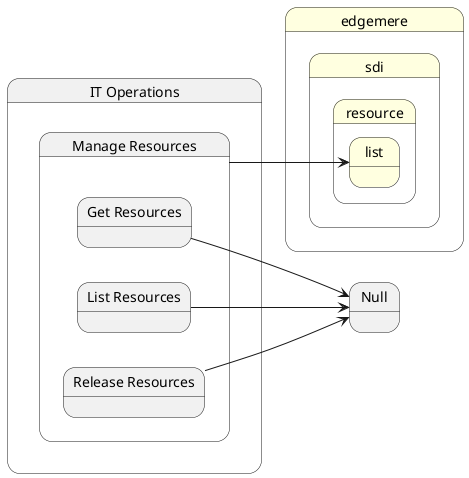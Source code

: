 @startuml
left to right direction



state "IT Operations" as ITOperations {
    state "Manage Resources" as ITOperationsManageResources {
    }
}
state "edgemere" as edgemere #lightyellow {
state "sdi" as edgemeresdi #lightyellow {
state "resource" as edgemeresdiresource #lightyellow {
state "list" as edgemeresdiresourcelist #lightyellow {
}
}
}
}

ITOperationsManageResources --> edgemeresdiresourcelist


    state "IT Operations" as ITOperations {
        state "Manage Resources" as ITOperationsManageResources {
            state "Get Resources" as ITOperationsManageResourcesGetResources {
            }
        }
    }
    
    ITOperationsManageResourcesGetResources --> Null
    
 
    state "IT Operations" as ITOperations {
        state "Manage Resources" as ITOperationsManageResources {
            state "List Resources" as ITOperationsManageResourcesListResources {
            }
        }
    }
    
    ITOperationsManageResourcesListResources --> Null
    
 
    state "IT Operations" as ITOperations {
        state "Manage Resources" as ITOperationsManageResources {
            state "Release Resources" as ITOperationsManageResourcesReleaseResources {
            }
        }
    }
    
    ITOperationsManageResourcesReleaseResources --> Null
    
 
 

@enduml
